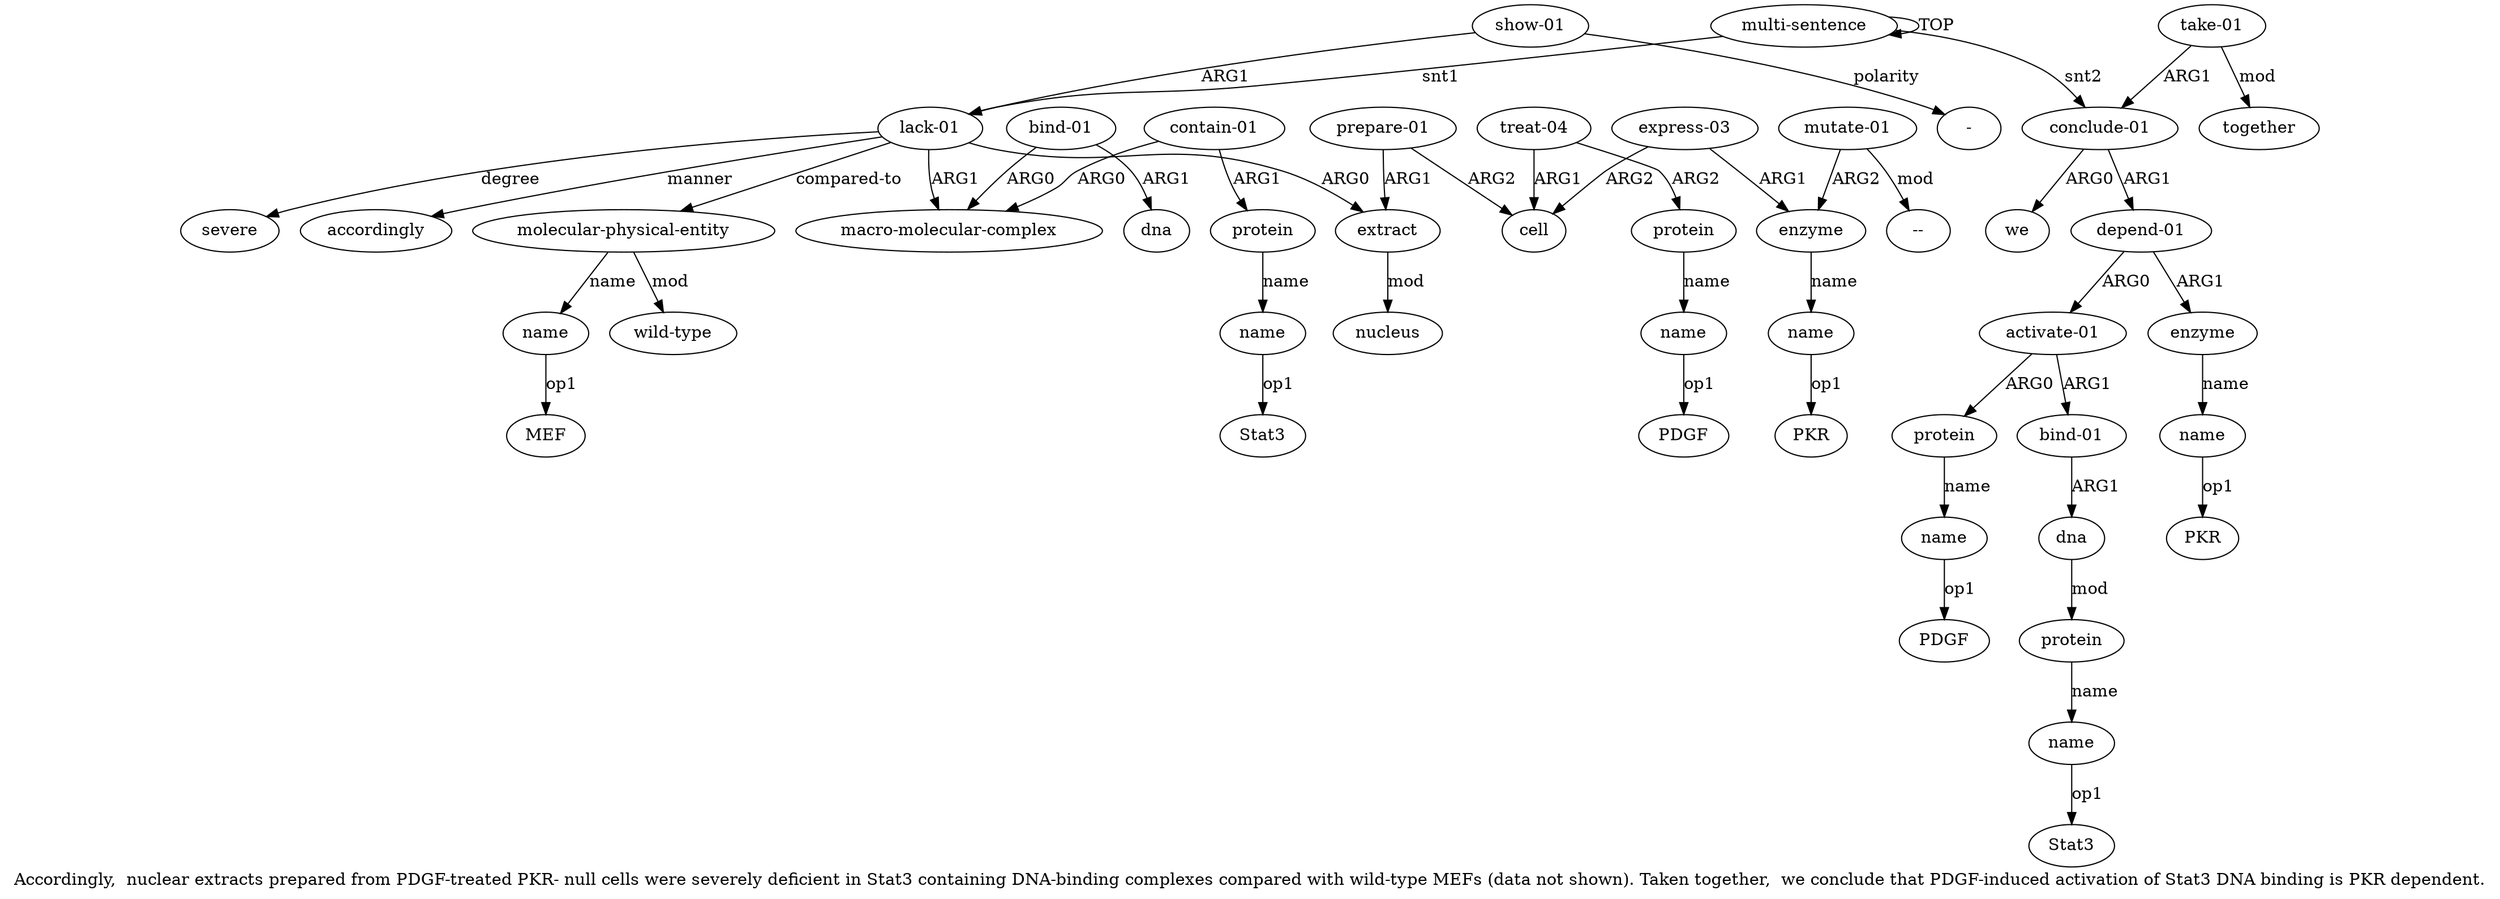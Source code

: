 digraph  {
	graph [label="Accordingly,  nuclear extracts prepared from PDGF-treated PKR- null cells were severely deficient in Stat3 containing DNA-binding \
complexes compared with wild-type MEFs (data not shown). Taken together,  we conclude that PDGF-induced activation of Stat3 DNA \
binding is PKR dependent."];
	node [label="\N"];
	a20	 [color=black,
		gold_ind=20,
		gold_label=severe,
		label=severe,
		test_ind=20,
		test_label=severe];
	a21	 [color=black,
		gold_ind=21,
		gold_label=accordingly,
		label=accordingly,
		test_ind=21,
		test_label=accordingly];
	a22	 [color=black,
		gold_ind=22,
		gold_label="molecular-physical-entity",
		label="molecular-physical-entity",
		test_ind=22,
		test_label="molecular-physical-entity"];
	a23	 [color=black,
		gold_ind=23,
		gold_label=name,
		label=name,
		test_ind=23,
		test_label=name];
	a22 -> a23 [key=0,
	color=black,
	gold_label=name,
	label=name,
	test_label=name];
a24 [color=black,
	gold_ind=24,
	gold_label="wild-type",
	label="wild-type",
	test_ind=24,
	test_label="wild-type"];
a22 -> a24 [key=0,
color=black,
gold_label=mod,
label=mod,
test_label=mod];
"a23 MEF" [color=black,
gold_ind=-1,
gold_label=MEF,
label=MEF,
test_ind=-1,
test_label=MEF];
a23 -> "a23 MEF" [key=0,
color=black,
gold_label=op1,
label=op1,
test_label=op1];
a25 [color=black,
gold_ind=25,
gold_label="conclude-01",
label="conclude-01",
test_ind=25,
test_label="conclude-01"];
a26 [color=black,
gold_ind=26,
gold_label=we,
label=we,
test_ind=26,
test_label=we];
a25 -> a26 [key=0,
color=black,
gold_label=ARG0,
label=ARG0,
test_label=ARG0];
a27 [color=black,
gold_ind=27,
gold_label="depend-01",
label="depend-01",
test_ind=27,
test_label="depend-01"];
a25 -> a27 [key=0,
color=black,
gold_label=ARG1,
label=ARG1,
test_label=ARG1];
a28 [color=black,
gold_ind=28,
gold_label="activate-01",
label="activate-01",
test_ind=28,
test_label="activate-01"];
a27 -> a28 [key=0,
color=black,
gold_label=ARG0,
label=ARG0,
test_label=ARG0];
a35 [color=black,
gold_ind=35,
gold_label=enzyme,
label=enzyme,
test_ind=35,
test_label=enzyme];
a27 -> a35 [key=0,
color=black,
gold_label=ARG1,
label=ARG1,
test_label=ARG1];
a29 [color=black,
gold_ind=29,
gold_label=protein,
label=protein,
test_ind=29,
test_label=protein];
a28 -> a29 [key=0,
color=black,
gold_label=ARG0,
label=ARG0,
test_label=ARG0];
a31 [color=black,
gold_ind=31,
gold_label="bind-01",
label="bind-01",
test_ind=31,
test_label="bind-01"];
a28 -> a31 [key=0,
color=black,
gold_label=ARG1,
label=ARG1,
test_label=ARG1];
a30 [color=black,
gold_ind=30,
gold_label=name,
label=name,
test_ind=30,
test_label=name];
a29 -> a30 [key=0,
color=black,
gold_label=name,
label=name,
test_label=name];
a32 [color=black,
gold_ind=32,
gold_label=dna,
label=dna,
test_ind=32,
test_label=dna];
a31 -> a32 [key=0,
color=black,
gold_label=ARG1,
label=ARG1,
test_label=ARG1];
"a18 Stat3" [color=black,
gold_ind=-1,
gold_label=Stat3,
label=Stat3,
test_ind=-1,
test_label=Stat3];
"a30 PDGF" [color=black,
gold_ind=-1,
gold_label=PDGF,
label=PDGF,
test_ind=-1,
test_label=PDGF];
a30 -> "a30 PDGF" [key=0,
color=black,
gold_label=op1,
label=op1,
test_label=op1];
a37 [color=black,
gold_ind=37,
gold_label="take-01",
label="take-01",
test_ind=37,
test_label="take-01"];
a37 -> a25 [key=0,
color=black,
gold_label=ARG1,
label=ARG1,
test_label=ARG1];
a38 [color=black,
gold_ind=38,
gold_label=together,
label=together,
test_ind=38,
test_label=together];
a37 -> a38 [key=0,
color=black,
gold_label=mod,
label=mod,
test_label=mod];
"a36 PKR" [color=black,
gold_ind=-1,
gold_label=PKR,
label=PKR,
test_ind=-1,
test_label=PKR];
a36 [color=black,
gold_ind=36,
gold_label=name,
label=name,
test_ind=36,
test_label=name];
a36 -> "a36 PKR" [key=0,
color=black,
gold_label=op1,
label=op1,
test_label=op1];
a33 [color=black,
gold_ind=33,
gold_label=protein,
label=protein,
test_ind=33,
test_label=protein];
a34 [color=black,
gold_ind=34,
gold_label=name,
label=name,
test_ind=34,
test_label=name];
a33 -> a34 [key=0,
color=black,
gold_label=name,
label=name,
test_label=name];
a35 -> a36 [key=0,
color=black,
gold_label=name,
label=name,
test_label=name];
"a11 PKR" [color=black,
gold_ind=-1,
gold_label=PKR,
label=PKR,
test_ind=-1,
test_label=PKR];
"a34 Stat3" [color=black,
gold_ind=-1,
gold_label=Stat3,
label=Stat3,
test_ind=-1,
test_label=Stat3];
a34 -> "a34 Stat3" [key=0,
color=black,
gold_label=op1,
label=op1,
test_label=op1];
"a12 --" [color=black,
gold_ind=-1,
gold_label="--",
label="--",
test_ind=-1,
test_label="--"];
a32 -> a33 [key=0,
color=black,
gold_label=mod,
label=mod,
test_label=mod];
a15 [color=black,
gold_ind=15,
gold_label=dna,
label=dna,
test_ind=15,
test_label=dna];
a14 [color=black,
gold_ind=14,
gold_label="bind-01",
label="bind-01",
test_ind=14,
test_label="bind-01"];
a14 -> a15 [key=0,
color=black,
gold_label=ARG1,
label=ARG1,
test_label=ARG1];
a13 [color=black,
gold_ind=13,
gold_label="macro-molecular-complex",
label="macro-molecular-complex",
test_ind=13,
test_label="macro-molecular-complex"];
a14 -> a13 [key=0,
color=black,
gold_label=ARG0,
label=ARG0,
test_label=ARG0];
a17 [color=black,
gold_ind=17,
gold_label=protein,
label=protein,
test_ind=17,
test_label=protein];
a18 [color=black,
gold_ind=18,
gold_label=name,
label=name,
test_ind=18,
test_label=name];
a17 -> a18 [key=0,
color=black,
gold_label=name,
label=name,
test_label=name];
a16 [color=black,
gold_ind=16,
gold_label="contain-01",
label="contain-01",
test_ind=16,
test_label="contain-01"];
a16 -> a17 [key=0,
color=black,
gold_label=ARG1,
label=ARG1,
test_label=ARG1];
a16 -> a13 [key=0,
color=black,
gold_label=ARG0,
label=ARG0,
test_label=ARG0];
a11 [color=black,
gold_ind=11,
gold_label=name,
label=name,
test_ind=11,
test_label=name];
a11 -> "a11 PKR" [key=0,
color=black,
gold_label=op1,
label=op1,
test_label=op1];
a10 [color=black,
gold_ind=10,
gold_label=enzyme,
label=enzyme,
test_ind=10,
test_label=enzyme];
a10 -> a11 [key=0,
color=black,
gold_label=name,
label=name,
test_label=name];
a12 [color=black,
gold_ind=12,
gold_label="mutate-01",
label="mutate-01",
test_ind=12,
test_label="mutate-01"];
a12 -> "a12 --" [key=0,
color=black,
gold_label=mod,
label=mod,
test_label=mod];
a12 -> a10 [key=0,
color=black,
gold_label=ARG2,
label=ARG2,
test_label=ARG2];
a19 [color=black,
gold_ind=19,
gold_label="show-01",
label="show-01",
test_ind=19,
test_label="show-01"];
"a19 -" [color=black,
gold_ind=-1,
gold_label="-",
label="-",
test_ind=-1,
test_label="-"];
a19 -> "a19 -" [key=0,
color=black,
gold_label=polarity,
label=polarity,
test_label=polarity];
a1 [color=black,
gold_ind=1,
gold_label="lack-01",
label="lack-01",
test_ind=1,
test_label="lack-01"];
a19 -> a1 [key=0,
color=black,
gold_label=ARG1,
label=ARG1,
test_label=ARG1];
a18 -> "a18 Stat3" [key=0,
color=black,
gold_label=op1,
label=op1,
test_label=op1];
a1 -> a20 [key=0,
color=black,
gold_label=degree,
label=degree,
test_label=degree];
a1 -> a21 [key=0,
color=black,
gold_label=manner,
label=manner,
test_label=manner];
a1 -> a22 [key=0,
color=black,
gold_label="compared-to",
label="compared-to",
test_label="compared-to"];
a1 -> a13 [key=0,
color=black,
gold_label=ARG1,
label=ARG1,
test_label=ARG1];
a2 [color=black,
gold_ind=2,
gold_label=extract,
label=extract,
test_ind=2,
test_label=extract];
a1 -> a2 [key=0,
color=black,
gold_label=ARG0,
label=ARG0,
test_label=ARG0];
a0 [color=black,
gold_ind=0,
gold_label="multi-sentence",
label="multi-sentence",
test_ind=0,
test_label="multi-sentence"];
a0 -> a25 [key=0,
color=black,
gold_label=snt2,
label=snt2,
test_label=snt2];
a0 -> a1 [key=0,
color=black,
gold_label=snt1,
label=snt1,
test_label=snt1];
a0 -> a0 [key=0,
color=black,
gold_label=TOP,
label=TOP,
test_label=TOP];
a3 [color=black,
gold_ind=3,
gold_label=nucleus,
label=nucleus,
test_ind=3,
test_label=nucleus];
a2 -> a3 [key=0,
color=black,
gold_label=mod,
label=mod,
test_label=mod];
a5 [color=black,
gold_ind=5,
gold_label=cell,
label=cell,
test_ind=5,
test_label=cell];
a4 [color=black,
gold_ind=4,
gold_label="prepare-01",
label="prepare-01",
test_ind=4,
test_label="prepare-01"];
a4 -> a2 [key=0,
color=black,
gold_label=ARG1,
label=ARG1,
test_label=ARG1];
a4 -> a5 [key=0,
color=black,
gold_label=ARG2,
label=ARG2,
test_label=ARG2];
a7 [color=black,
gold_ind=7,
gold_label=protein,
label=protein,
test_ind=7,
test_label=protein];
a8 [color=black,
gold_ind=8,
gold_label=name,
label=name,
test_ind=8,
test_label=name];
a7 -> a8 [key=0,
color=black,
gold_label=name,
label=name,
test_label=name];
a6 [color=black,
gold_ind=6,
gold_label="treat-04",
label="treat-04",
test_ind=6,
test_label="treat-04"];
a6 -> a5 [key=0,
color=black,
gold_label=ARG1,
label=ARG1,
test_label=ARG1];
a6 -> a7 [key=0,
color=black,
gold_label=ARG2,
label=ARG2,
test_label=ARG2];
a9 [color=black,
gold_ind=9,
gold_label="express-03",
label="express-03",
test_ind=9,
test_label="express-03"];
a9 -> a10 [key=0,
color=black,
gold_label=ARG1,
label=ARG1,
test_label=ARG1];
a9 -> a5 [key=0,
color=black,
gold_label=ARG2,
label=ARG2,
test_label=ARG2];
"a8 PDGF" [color=black,
gold_ind=-1,
gold_label=PDGF,
label=PDGF,
test_ind=-1,
test_label=PDGF];
a8 -> "a8 PDGF" [key=0,
color=black,
gold_label=op1,
label=op1,
test_label=op1];
}
